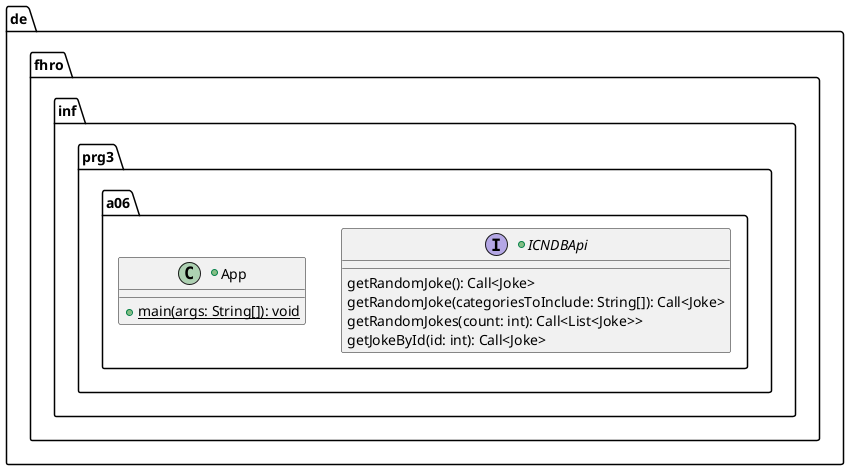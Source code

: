 @startuml RetrofitAdapter

package de.fhro.inf.prg3.a06 {

    +interface ICNDBApi {
        getRandomJoke(): Call<Joke>
        getRandomJoke(categoriesToInclude: String[]): Call<Joke>
        getRandomJokes(count: int): Call<List<Joke>>
        getJokeById(id: int): Call<Joke>
    }

    +class App {
        +{static} main(args: String[]): void
    }
}

@enduml